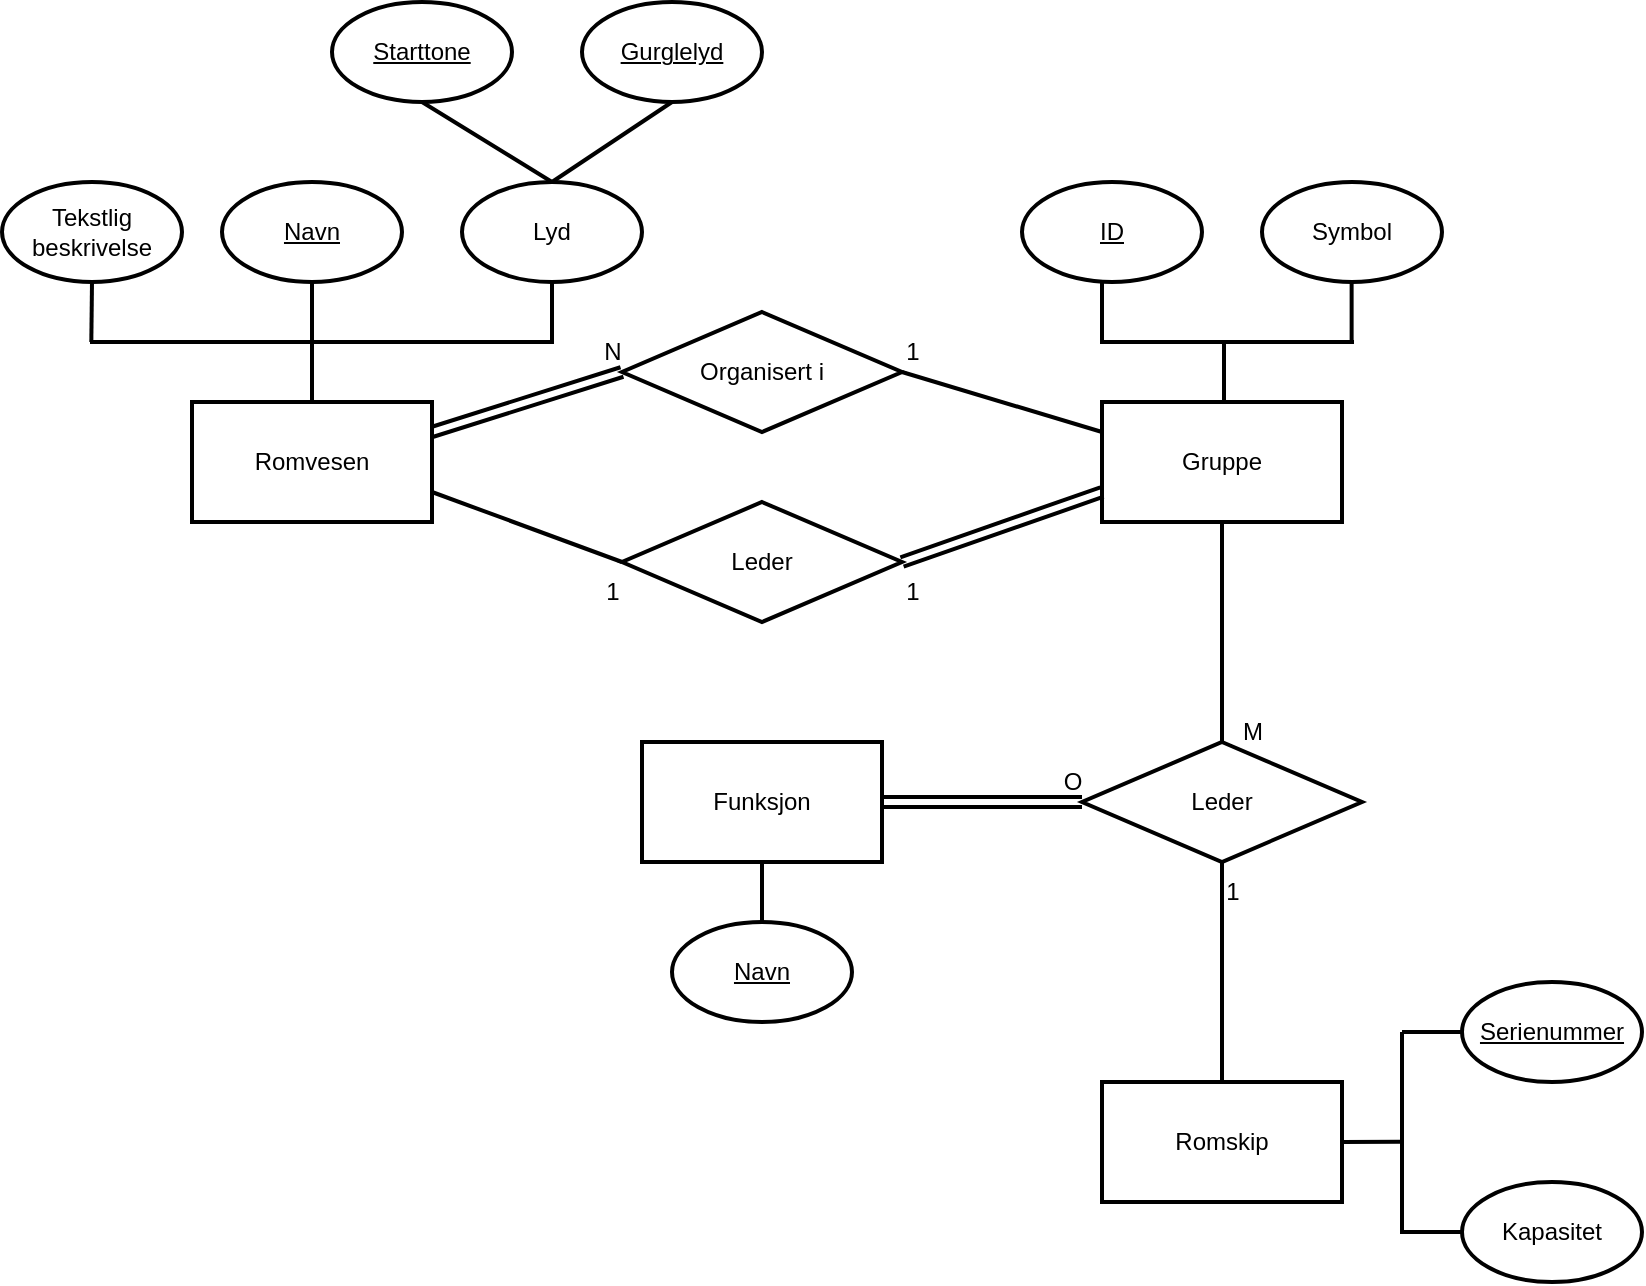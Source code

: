 <mxfile version="28.2.5">
  <diagram name="Page-1" id="pCYgH-z7AoQW0i-3GYdn">
    <mxGraphModel dx="1158" dy="782" grid="1" gridSize="10" guides="1" tooltips="1" connect="1" arrows="1" fold="1" page="1" pageScale="1" pageWidth="1169" pageHeight="827" background="light-dark(#FFFFFF,#FFFFFF)" math="0" shadow="0">
      <root>
        <mxCell id="0" />
        <mxCell id="1" parent="0" />
        <mxCell id="zbERB-9Pa8jt719Uoa9Z-1" value="&lt;span style=&quot;color: light-dark(rgb(0, 0, 0), rgb(0, 0, 0));&quot;&gt;Romvesen&lt;/span&gt;" style="rounded=0;whiteSpace=wrap;html=1;fillColor=none;strokeColor=light-dark(#000000,#000000);strokeWidth=2;fillStyle=auto;gradientColor=none;gradientDirection=north;" parent="1" vertex="1">
          <mxGeometry x="105" y="270" width="120" height="60" as="geometry" />
        </mxCell>
        <mxCell id="zbERB-9Pa8jt719Uoa9Z-2" value="&lt;span style=&quot;color: light-dark(rgb(0, 0, 0), rgb(0, 0, 0));&quot;&gt;Gruppe&lt;/span&gt;" style="rounded=0;whiteSpace=wrap;html=1;fillColor=none;strokeColor=light-dark(#000000,#000000);strokeWidth=2;fillStyle=auto;gradientColor=none;gradientDirection=north;" parent="1" vertex="1">
          <mxGeometry x="560" y="270" width="120" height="60" as="geometry" />
        </mxCell>
        <mxCell id="zbERB-9Pa8jt719Uoa9Z-3" value="&lt;span style=&quot;caret-color: rgb(0, 0, 0); color: light-dark(rgb(0, 0, 0), rgb(0, 0, 0));&quot;&gt;Lyd&lt;/span&gt;" style="ellipse;whiteSpace=wrap;html=1;rounded=0;fillStyle=auto;strokeColor=light-dark(#000000,#000000);strokeWidth=2;align=center;verticalAlign=middle;fontFamily=Helvetica;fontSize=12;fontColor=default;fillColor=none;gradientColor=none;gradientDirection=north;" parent="1" vertex="1">
          <mxGeometry x="240" y="160" width="90" height="50" as="geometry" />
        </mxCell>
        <mxCell id="zbERB-9Pa8jt719Uoa9Z-4" value="&lt;font&gt;&lt;span style=&quot;caret-color: rgb(237, 237, 237); color: light-dark(rgb(0, 0, 0), rgb(0, 0, 0));&quot;&gt;&lt;u&gt;Navn&lt;/u&gt;&lt;/span&gt;&lt;/font&gt;" style="ellipse;whiteSpace=wrap;html=1;rounded=0;fillStyle=auto;strokeColor=light-dark(#000000,#000000);strokeWidth=2;align=center;verticalAlign=middle;fontFamily=Helvetica;fontSize=12;fontColor=default;fillColor=none;gradientColor=none;gradientDirection=north;" parent="1" vertex="1">
          <mxGeometry x="120" y="160" width="90" height="50" as="geometry" />
        </mxCell>
        <mxCell id="zbERB-9Pa8jt719Uoa9Z-5" value="&lt;span style=&quot;color: light-dark(rgb(0, 0, 0), rgb(0, 0, 0));&quot;&gt;&lt;u&gt;Starttone&lt;/u&gt;&lt;/span&gt;" style="ellipse;whiteSpace=wrap;html=1;rounded=0;fillStyle=auto;strokeColor=light-dark(#000000,#000000);strokeWidth=2;align=center;verticalAlign=middle;fontFamily=Helvetica;fontSize=12;fontColor=default;fillColor=none;gradientColor=none;gradientDirection=north;" parent="1" vertex="1">
          <mxGeometry x="175" y="70" width="90" height="50" as="geometry" />
        </mxCell>
        <mxCell id="zbERB-9Pa8jt719Uoa9Z-6" value="&lt;span style=&quot;color: light-dark(rgb(0, 0, 0), rgb(0, 0, 0));&quot;&gt;&lt;u&gt;Gurglelyd&lt;/u&gt;&lt;/span&gt;" style="ellipse;whiteSpace=wrap;html=1;rounded=0;fillStyle=auto;strokeColor=light-dark(#000000,#000000);strokeWidth=2;align=center;verticalAlign=middle;fontFamily=Helvetica;fontSize=12;fontColor=default;fillColor=none;gradientColor=none;gradientDirection=north;" parent="1" vertex="1">
          <mxGeometry x="300" y="70" width="90" height="50" as="geometry" />
        </mxCell>
        <mxCell id="zbERB-9Pa8jt719Uoa9Z-7" value="" style="endArrow=none;html=1;rounded=0;fontFamily=Helvetica;fontSize=12;fontColor=default;strokeColor=light-dark(#000000,#000000);entryX=0.5;entryY=0;entryDx=0;entryDy=0;strokeWidth=2;" parent="1" target="zbERB-9Pa8jt719Uoa9Z-1" edge="1">
          <mxGeometry width="50" height="50" relative="1" as="geometry">
            <mxPoint x="165" y="240" as="sourcePoint" />
            <mxPoint x="650" y="370" as="targetPoint" />
          </mxGeometry>
        </mxCell>
        <mxCell id="zbERB-9Pa8jt719Uoa9Z-9" value="" style="endArrow=none;html=1;rounded=0;fontFamily=Helvetica;fontSize=12;fontColor=default;strokeColor=light-dark(#000000,#000000);strokeWidth=2;" parent="1" edge="1">
          <mxGeometry width="50" height="50" relative="1" as="geometry">
            <mxPoint x="54" y="240" as="sourcePoint" />
            <mxPoint x="286" y="240" as="targetPoint" />
          </mxGeometry>
        </mxCell>
        <mxCell id="zbERB-9Pa8jt719Uoa9Z-10" value="" style="endArrow=none;html=1;rounded=0;fontFamily=Helvetica;fontSize=12;fontColor=default;strokeColor=light-dark(#000000,#000000);entryX=0.5;entryY=1;entryDx=0;entryDy=0;strokeWidth=2;" parent="1" target="zbERB-9Pa8jt719Uoa9Z-4" edge="1">
          <mxGeometry width="50" height="50" relative="1" as="geometry">
            <mxPoint x="165" y="240" as="sourcePoint" />
            <mxPoint x="130" y="250" as="targetPoint" />
          </mxGeometry>
        </mxCell>
        <mxCell id="zbERB-9Pa8jt719Uoa9Z-11" value="" style="endArrow=none;html=1;rounded=0;fontFamily=Helvetica;fontSize=12;fontColor=default;strokeColor=light-dark(#000000,#000000);entryX=0.5;entryY=1;entryDx=0;entryDy=0;strokeWidth=2;" parent="1" target="zbERB-9Pa8jt719Uoa9Z-3" edge="1">
          <mxGeometry width="50" height="50" relative="1" as="geometry">
            <mxPoint x="285" y="240" as="sourcePoint" />
            <mxPoint x="280" y="210" as="targetPoint" />
          </mxGeometry>
        </mxCell>
        <mxCell id="zbERB-9Pa8jt719Uoa9Z-12" value="" style="endArrow=none;html=1;rounded=0;fontFamily=Helvetica;fontSize=12;fontColor=default;strokeColor=light-dark(#000000,#000000);entryX=0.5;entryY=1;entryDx=0;entryDy=0;strokeWidth=2;exitX=0.5;exitY=0;exitDx=0;exitDy=0;" parent="1" source="zbERB-9Pa8jt719Uoa9Z-3" target="zbERB-9Pa8jt719Uoa9Z-5" edge="1">
          <mxGeometry width="50" height="50" relative="1" as="geometry">
            <mxPoint x="260" y="160" as="sourcePoint" />
            <mxPoint x="260" y="130" as="targetPoint" />
          </mxGeometry>
        </mxCell>
        <mxCell id="zbERB-9Pa8jt719Uoa9Z-13" value="" style="endArrow=none;html=1;rounded=0;fontFamily=Helvetica;fontSize=12;fontColor=default;strokeColor=light-dark(#000000,#000000);entryX=0.5;entryY=1;entryDx=0;entryDy=0;strokeWidth=2;exitX=0.5;exitY=0;exitDx=0;exitDy=0;" parent="1" source="zbERB-9Pa8jt719Uoa9Z-3" target="zbERB-9Pa8jt719Uoa9Z-6" edge="1">
          <mxGeometry width="50" height="50" relative="1" as="geometry">
            <mxPoint x="300" y="160" as="sourcePoint" />
            <mxPoint x="300" y="130" as="targetPoint" />
          </mxGeometry>
        </mxCell>
        <mxCell id="zbERB-9Pa8jt719Uoa9Z-14" value="&lt;font&gt;&lt;span style=&quot;caret-color: rgb(237, 237, 237); color: light-dark(rgb(0, 0, 0), rgb(0, 0, 0));&quot;&gt;Tekstlig&lt;/span&gt;&lt;/font&gt;&lt;div&gt;&lt;font&gt;&lt;span style=&quot;caret-color: rgb(237, 237, 237); color: light-dark(rgb(0, 0, 0), rgb(0, 0, 0));&quot;&gt;beskrivelse&lt;/span&gt;&lt;/font&gt;&lt;/div&gt;" style="ellipse;whiteSpace=wrap;html=1;rounded=0;fillStyle=auto;strokeColor=light-dark(#000000,#000000);strokeWidth=2;align=center;verticalAlign=middle;fontFamily=Helvetica;fontSize=12;fontColor=default;fillColor=none;gradientColor=none;gradientDirection=north;" parent="1" vertex="1">
          <mxGeometry x="10" y="160" width="90" height="50" as="geometry" />
        </mxCell>
        <mxCell id="zbERB-9Pa8jt719Uoa9Z-15" value="" style="endArrow=none;html=1;rounded=0;fontFamily=Helvetica;fontSize=12;fontColor=default;strokeColor=light-dark(#000000,#000000);entryX=0.5;entryY=1;entryDx=0;entryDy=0;strokeWidth=2;" parent="1" target="zbERB-9Pa8jt719Uoa9Z-14" edge="1">
          <mxGeometry width="50" height="50" relative="1" as="geometry">
            <mxPoint x="54.66" y="240" as="sourcePoint" />
            <mxPoint x="54.66" y="210" as="targetPoint" />
          </mxGeometry>
        </mxCell>
        <mxCell id="zbERB-9Pa8jt719Uoa9Z-16" value="&lt;span style=&quot;color: light-dark(rgb(0, 0, 0), rgb(0, 0, 0));&quot;&gt;Organisert i&lt;/span&gt;" style="rhombus;whiteSpace=wrap;html=1;rounded=0;fillStyle=auto;strokeColor=light-dark(#000000,#000000);strokeWidth=2;align=center;verticalAlign=middle;fontFamily=Helvetica;fontSize=12;fontColor=default;labelBackgroundColor=none;fillColor=none;gradientColor=none;gradientDirection=north;" parent="1" vertex="1">
          <mxGeometry x="320" y="225" width="140" height="60" as="geometry" />
        </mxCell>
        <mxCell id="zbERB-9Pa8jt719Uoa9Z-18" value="" style="endArrow=none;html=1;rounded=0;fontFamily=Helvetica;fontSize=12;fontColor=default;strokeColor=light-dark(#000000,#000000);strokeWidth=2;exitX=1;exitY=0.5;exitDx=0;exitDy=0;entryX=0;entryY=0.25;entryDx=0;entryDy=0;" parent="1" source="zbERB-9Pa8jt719Uoa9Z-16" target="zbERB-9Pa8jt719Uoa9Z-2" edge="1">
          <mxGeometry width="50" height="50" relative="1" as="geometry">
            <mxPoint x="450" y="290" as="sourcePoint" />
            <mxPoint x="555" y="290" as="targetPoint" />
          </mxGeometry>
        </mxCell>
        <mxCell id="zbERB-9Pa8jt719Uoa9Z-19" value="&lt;font&gt;&lt;span style=&quot;caret-color: rgb(237, 237, 237); color: light-dark(rgb(0, 0, 0), rgb(0, 0, 0));&quot;&gt;&lt;u&gt;ID&lt;/u&gt;&lt;/span&gt;&lt;/font&gt;" style="ellipse;whiteSpace=wrap;html=1;rounded=0;fillStyle=auto;strokeColor=light-dark(#000000,#000000);strokeWidth=2;align=center;verticalAlign=middle;fontFamily=Helvetica;fontSize=12;fontColor=default;fillColor=none;gradientColor=none;gradientDirection=north;" parent="1" vertex="1">
          <mxGeometry x="520" y="160" width="90" height="50" as="geometry" />
        </mxCell>
        <mxCell id="zbERB-9Pa8jt719Uoa9Z-20" value="&lt;font&gt;&lt;span style=&quot;caret-color: rgb(237, 237, 237); color: light-dark(rgb(0, 0, 0), rgb(0, 0, 0));&quot;&gt;Symbol&lt;/span&gt;&lt;/font&gt;" style="ellipse;whiteSpace=wrap;html=1;rounded=0;fillStyle=auto;strokeColor=light-dark(#000000,#000000);strokeWidth=2;align=center;verticalAlign=middle;fontFamily=Helvetica;fontSize=12;fontColor=default;fillColor=none;gradientColor=none;gradientDirection=north;" parent="1" vertex="1">
          <mxGeometry x="640" y="160" width="90" height="50" as="geometry" />
        </mxCell>
        <mxCell id="zbERB-9Pa8jt719Uoa9Z-21" value="" style="endArrow=none;html=1;rounded=0;fontFamily=Helvetica;fontSize=12;fontColor=default;strokeColor=light-dark(#000000,#000000);entryX=0.5;entryY=0;entryDx=0;entryDy=0;strokeWidth=2;" parent="1" edge="1">
          <mxGeometry width="50" height="50" relative="1" as="geometry">
            <mxPoint x="621" y="240" as="sourcePoint" />
            <mxPoint x="621" y="270" as="targetPoint" />
          </mxGeometry>
        </mxCell>
        <mxCell id="zbERB-9Pa8jt719Uoa9Z-22" value="" style="endArrow=none;html=1;rounded=0;fontFamily=Helvetica;fontSize=12;fontColor=default;strokeColor=light-dark(#000000,#000000);strokeWidth=2;" parent="1" edge="1">
          <mxGeometry width="50" height="50" relative="1" as="geometry">
            <mxPoint x="559" y="240" as="sourcePoint" />
            <mxPoint x="686" y="240" as="targetPoint" />
          </mxGeometry>
        </mxCell>
        <mxCell id="zbERB-9Pa8jt719Uoa9Z-23" value="" style="endArrow=none;html=1;rounded=0;fontFamily=Helvetica;fontSize=12;fontColor=default;strokeColor=light-dark(#000000,#000000);entryX=0.5;entryY=0;entryDx=0;entryDy=0;strokeWidth=2;" parent="1" edge="1">
          <mxGeometry width="50" height="50" relative="1" as="geometry">
            <mxPoint x="684.81" y="210" as="sourcePoint" />
            <mxPoint x="684.81" y="240" as="targetPoint" />
          </mxGeometry>
        </mxCell>
        <mxCell id="zbERB-9Pa8jt719Uoa9Z-24" value="" style="endArrow=none;html=1;rounded=0;fontFamily=Helvetica;fontSize=12;fontColor=default;strokeColor=light-dark(#000000,#000000);entryX=0.5;entryY=0;entryDx=0;entryDy=0;strokeWidth=2;" parent="1" edge="1">
          <mxGeometry width="50" height="50" relative="1" as="geometry">
            <mxPoint x="560" y="210" as="sourcePoint" />
            <mxPoint x="560" y="240" as="targetPoint" />
          </mxGeometry>
        </mxCell>
        <mxCell id="zbERB-9Pa8jt719Uoa9Z-25" value="N" style="text;html=1;align=center;verticalAlign=middle;resizable=0;points=[];autosize=1;strokeColor=none;fillColor=none;fontFamily=Helvetica;fontSize=12;fontColor=light-dark(#000000,#000000);labelBackgroundColor=none;" parent="1" vertex="1">
          <mxGeometry x="300" y="230" width="30" height="30" as="geometry" />
        </mxCell>
        <mxCell id="zbERB-9Pa8jt719Uoa9Z-27" value="1" style="text;html=1;align=center;verticalAlign=middle;resizable=0;points=[];autosize=1;strokeColor=none;fillColor=none;fontFamily=Helvetica;fontSize=12;fontColor=light-dark(#000000,#000000);labelBackgroundColor=none;" parent="1" vertex="1">
          <mxGeometry x="450" y="230" width="30" height="30" as="geometry" />
        </mxCell>
        <mxCell id="zbERB-9Pa8jt719Uoa9Z-28" value="" style="shape=link;html=1;rounded=0;strokeColor=light-dark(#000000,#000000);strokeWidth=2;align=center;verticalAlign=middle;fontFamily=Helvetica;fontSize=12;fontColor=light-dark(#000000,#000000);labelBackgroundColor=none;autosize=1;resizable=0;endArrow=none;exitX=1;exitY=0.25;exitDx=0;exitDy=0;" parent="1" edge="1" source="zbERB-9Pa8jt719Uoa9Z-1">
          <mxGeometry width="100" relative="1" as="geometry">
            <mxPoint x="225" y="299.6" as="sourcePoint" />
            <mxPoint x="320" y="255" as="targetPoint" />
          </mxGeometry>
        </mxCell>
        <mxCell id="9Fz5FpGu6uilgyLrG5dk-4" value="&lt;span style=&quot;color: light-dark(rgb(0, 0, 0), rgb(0, 0, 0));&quot;&gt;Leder&lt;/span&gt;" style="rhombus;whiteSpace=wrap;html=1;rounded=0;fillStyle=auto;strokeColor=light-dark(#000000,#000000);strokeWidth=2;align=center;verticalAlign=middle;fontFamily=Helvetica;fontSize=12;fontColor=default;labelBackgroundColor=none;fillColor=none;gradientColor=none;gradientDirection=north;" vertex="1" parent="1">
          <mxGeometry x="320" y="320" width="140" height="60" as="geometry" />
        </mxCell>
        <mxCell id="9Fz5FpGu6uilgyLrG5dk-5" value="&lt;span style=&quot;color: light-dark(rgb(0, 0, 0), rgb(0, 0, 0));&quot;&gt;Leder&lt;/span&gt;" style="rhombus;whiteSpace=wrap;html=1;rounded=0;fillStyle=auto;strokeColor=light-dark(#000000,#000000);strokeWidth=2;align=center;verticalAlign=middle;fontFamily=Helvetica;fontSize=12;fontColor=default;labelBackgroundColor=none;fillColor=none;gradientColor=none;gradientDirection=north;" vertex="1" parent="1">
          <mxGeometry x="550" y="440" width="140" height="60" as="geometry" />
        </mxCell>
        <mxCell id="9Fz5FpGu6uilgyLrG5dk-13" style="edgeStyle=none;shape=connector;rounded=0;orthogonalLoop=1;jettySize=auto;html=1;exitX=1;exitY=0.5;exitDx=0;exitDy=0;strokeColor=light-dark(#000000,#000000);strokeWidth=2;align=center;verticalAlign=middle;fontFamily=Helvetica;fontSize=12;fontColor=light-dark(#000000,#000000);labelBackgroundColor=none;autosize=1;resizable=0;endArrow=none;" edge="1" parent="1" source="9Fz5FpGu6uilgyLrG5dk-6">
          <mxGeometry relative="1" as="geometry">
            <mxPoint x="710" y="639.905" as="targetPoint" />
          </mxGeometry>
        </mxCell>
        <mxCell id="9Fz5FpGu6uilgyLrG5dk-6" value="&lt;span style=&quot;color: light-dark(rgb(0, 0, 0), rgb(0, 0, 0));&quot;&gt;Romskip&lt;/span&gt;" style="rounded=0;whiteSpace=wrap;html=1;fillColor=none;strokeColor=light-dark(#000000,#000000);strokeWidth=2;fillStyle=auto;gradientColor=none;gradientDirection=north;" vertex="1" parent="1">
          <mxGeometry x="560" y="610" width="120" height="60" as="geometry" />
        </mxCell>
        <mxCell id="9Fz5FpGu6uilgyLrG5dk-10" value="" style="edgeStyle=none;shape=connector;rounded=0;orthogonalLoop=1;jettySize=auto;html=1;strokeColor=light-dark(#000000,#000000);strokeWidth=2;align=center;verticalAlign=middle;fontFamily=Helvetica;fontSize=12;fontColor=light-dark(#000000,#000000);labelBackgroundColor=none;autosize=1;resizable=0;endArrow=none;" edge="1" parent="1" source="9Fz5FpGu6uilgyLrG5dk-7" target="9Fz5FpGu6uilgyLrG5dk-8">
          <mxGeometry relative="1" as="geometry" />
        </mxCell>
        <mxCell id="9Fz5FpGu6uilgyLrG5dk-7" value="&lt;span style=&quot;color: light-dark(rgb(0, 0, 0), rgb(0, 0, 0));&quot;&gt;Funksjon&lt;/span&gt;" style="rounded=0;whiteSpace=wrap;html=1;fillColor=none;strokeColor=light-dark(#000000,#000000);strokeWidth=2;fillStyle=auto;gradientColor=none;gradientDirection=north;" vertex="1" parent="1">
          <mxGeometry x="330" y="440" width="120" height="60" as="geometry" />
        </mxCell>
        <mxCell id="9Fz5FpGu6uilgyLrG5dk-8" value="&lt;font&gt;&lt;span style=&quot;caret-color: rgb(237, 237, 237); color: light-dark(rgb(0, 0, 0), rgb(0, 0, 0));&quot;&gt;&lt;u&gt;Navn&lt;/u&gt;&lt;/span&gt;&lt;/font&gt;" style="ellipse;whiteSpace=wrap;html=1;rounded=0;fillStyle=auto;strokeColor=light-dark(#000000,#000000);strokeWidth=2;align=center;verticalAlign=middle;fontFamily=Helvetica;fontSize=12;fontColor=default;fillColor=none;gradientColor=none;gradientDirection=north;" vertex="1" parent="1">
          <mxGeometry x="345" y="530" width="90" height="50" as="geometry" />
        </mxCell>
        <mxCell id="9Fz5FpGu6uilgyLrG5dk-11" value="&lt;font&gt;&lt;span style=&quot;caret-color: rgb(237, 237, 237); color: light-dark(rgb(0, 0, 0), rgb(0, 0, 0));&quot;&gt;&lt;u&gt;Serienummer&lt;/u&gt;&lt;/span&gt;&lt;/font&gt;" style="ellipse;whiteSpace=wrap;html=1;rounded=0;fillStyle=auto;strokeColor=light-dark(#000000,#000000);strokeWidth=2;align=center;verticalAlign=middle;fontFamily=Helvetica;fontSize=12;fontColor=default;fillColor=none;gradientColor=none;gradientDirection=north;" vertex="1" parent="1">
          <mxGeometry x="740" y="560" width="90" height="50" as="geometry" />
        </mxCell>
        <mxCell id="9Fz5FpGu6uilgyLrG5dk-12" value="&lt;font&gt;&lt;span style=&quot;caret-color: rgb(237, 237, 237); color: light-dark(rgb(0, 0, 0), rgb(0, 0, 0));&quot;&gt;Kapasitet&lt;/span&gt;&lt;/font&gt;" style="ellipse;whiteSpace=wrap;html=1;rounded=0;fillStyle=auto;strokeColor=light-dark(#000000,#000000);strokeWidth=2;align=center;verticalAlign=middle;fontFamily=Helvetica;fontSize=12;fontColor=default;fillColor=none;gradientColor=none;gradientDirection=north;" vertex="1" parent="1">
          <mxGeometry x="740" y="660" width="90" height="50" as="geometry" />
        </mxCell>
        <mxCell id="9Fz5FpGu6uilgyLrG5dk-14" value="" style="edgeStyle=none;shape=connector;rounded=0;orthogonalLoop=1;jettySize=auto;html=1;strokeColor=light-dark(#000000,#000000);strokeWidth=2;align=center;verticalAlign=middle;fontFamily=Helvetica;fontSize=12;fontColor=light-dark(#000000,#000000);labelBackgroundColor=none;autosize=1;resizable=0;endArrow=none;" edge="1" parent="1">
          <mxGeometry relative="1" as="geometry">
            <mxPoint x="710" y="585" as="sourcePoint" />
            <mxPoint x="710" y="686" as="targetPoint" />
          </mxGeometry>
        </mxCell>
        <mxCell id="9Fz5FpGu6uilgyLrG5dk-15" value="" style="edgeStyle=none;shape=connector;rounded=0;orthogonalLoop=1;jettySize=auto;html=1;strokeColor=light-dark(#000000,#000000);strokeWidth=2;align=center;verticalAlign=middle;fontFamily=Helvetica;fontSize=12;fontColor=light-dark(#000000,#000000);labelBackgroundColor=none;autosize=1;resizable=0;endArrow=none;exitX=0;exitY=0.5;exitDx=0;exitDy=0;" edge="1" parent="1" source="9Fz5FpGu6uilgyLrG5dk-11">
          <mxGeometry relative="1" as="geometry">
            <mxPoint x="680" y="570" as="sourcePoint" />
            <mxPoint x="710" y="585" as="targetPoint" />
          </mxGeometry>
        </mxCell>
        <mxCell id="9Fz5FpGu6uilgyLrG5dk-16" value="" style="edgeStyle=none;shape=connector;rounded=0;orthogonalLoop=1;jettySize=auto;html=1;strokeColor=light-dark(#000000,#000000);strokeWidth=2;align=center;verticalAlign=middle;fontFamily=Helvetica;fontSize=12;fontColor=light-dark(#000000,#000000);labelBackgroundColor=none;autosize=1;resizable=0;endArrow=none;exitX=0;exitY=0.5;exitDx=0;exitDy=0;" edge="1" parent="1" source="9Fz5FpGu6uilgyLrG5dk-12">
          <mxGeometry relative="1" as="geometry">
            <mxPoint x="710" y="670" as="sourcePoint" />
            <mxPoint x="710" y="685" as="targetPoint" />
          </mxGeometry>
        </mxCell>
        <mxCell id="9Fz5FpGu6uilgyLrG5dk-17" value="" style="endArrow=none;html=1;rounded=0;fontFamily=Helvetica;fontSize=12;fontColor=default;strokeColor=light-dark(#000000,#000000);strokeWidth=2;exitX=0.5;exitY=1;exitDx=0;exitDy=0;entryX=0.5;entryY=0;entryDx=0;entryDy=0;" edge="1" parent="1" source="zbERB-9Pa8jt719Uoa9Z-2" target="9Fz5FpGu6uilgyLrG5dk-5">
          <mxGeometry width="50" height="50" relative="1" as="geometry">
            <mxPoint x="640" y="400" as="sourcePoint" />
            <mxPoint x="767" y="400" as="targetPoint" />
          </mxGeometry>
        </mxCell>
        <mxCell id="9Fz5FpGu6uilgyLrG5dk-18" value="" style="endArrow=none;html=1;rounded=0;fontFamily=Helvetica;fontSize=12;fontColor=default;strokeColor=light-dark(#000000,#000000);strokeWidth=2;exitX=0.5;exitY=1;exitDx=0;exitDy=0;entryX=0.5;entryY=0;entryDx=0;entryDy=0;" edge="1" parent="1" source="9Fz5FpGu6uilgyLrG5dk-5" target="9Fz5FpGu6uilgyLrG5dk-6">
          <mxGeometry width="50" height="50" relative="1" as="geometry">
            <mxPoint x="610" y="530" as="sourcePoint" />
            <mxPoint x="737" y="530" as="targetPoint" />
          </mxGeometry>
        </mxCell>
        <mxCell id="9Fz5FpGu6uilgyLrG5dk-20" value="1" style="text;html=1;align=center;verticalAlign=middle;resizable=0;points=[];autosize=1;strokeColor=none;fillColor=none;fontFamily=Helvetica;fontSize=12;fontColor=light-dark(#000000,#000000);labelBackgroundColor=none;" vertex="1" parent="1">
          <mxGeometry x="610" y="500" width="30" height="30" as="geometry" />
        </mxCell>
        <mxCell id="9Fz5FpGu6uilgyLrG5dk-21" value="M" style="text;html=1;align=center;verticalAlign=middle;resizable=0;points=[];autosize=1;strokeColor=none;fillColor=none;fontFamily=Helvetica;fontSize=12;fontColor=light-dark(#000000,#000000);labelBackgroundColor=none;" vertex="1" parent="1">
          <mxGeometry x="620" y="420" width="30" height="30" as="geometry" />
        </mxCell>
        <mxCell id="9Fz5FpGu6uilgyLrG5dk-22" value="O" style="text;html=1;align=center;verticalAlign=middle;resizable=0;points=[];autosize=1;strokeColor=none;fillColor=none;fontFamily=Helvetica;fontSize=12;fontColor=light-dark(#000000,#000000);labelBackgroundColor=none;" vertex="1" parent="1">
          <mxGeometry x="530" y="445" width="30" height="30" as="geometry" />
        </mxCell>
        <mxCell id="9Fz5FpGu6uilgyLrG5dk-23" value="" style="shape=link;html=1;rounded=0;strokeColor=light-dark(#000000,#000000);strokeWidth=2;align=center;verticalAlign=middle;fontFamily=Helvetica;fontSize=12;fontColor=light-dark(#000000,#000000);labelBackgroundColor=none;autosize=1;resizable=0;endArrow=none;entryX=1;entryY=0.5;entryDx=0;entryDy=0;exitX=0;exitY=0.75;exitDx=0;exitDy=0;" edge="1" parent="1" source="zbERB-9Pa8jt719Uoa9Z-2" target="9Fz5FpGu6uilgyLrG5dk-4">
          <mxGeometry width="100" relative="1" as="geometry">
            <mxPoint x="230" y="395" as="sourcePoint" />
            <mxPoint x="325" y="380" as="targetPoint" />
          </mxGeometry>
        </mxCell>
        <mxCell id="9Fz5FpGu6uilgyLrG5dk-24" value="" style="shape=link;html=1;rounded=0;strokeColor=light-dark(#000000,#000000);strokeWidth=2;align=center;verticalAlign=middle;fontFamily=Helvetica;fontSize=12;fontColor=light-dark(#000000,#000000);labelBackgroundColor=none;autosize=1;resizable=0;endArrow=none;entryX=0;entryY=0.5;entryDx=0;entryDy=0;exitX=1;exitY=0.5;exitDx=0;exitDy=0;" edge="1" parent="1" source="9Fz5FpGu6uilgyLrG5dk-7" target="9Fz5FpGu6uilgyLrG5dk-5">
          <mxGeometry width="100" relative="1" as="geometry">
            <mxPoint x="500" y="485" as="sourcePoint" />
            <mxPoint x="595" y="470" as="targetPoint" />
          </mxGeometry>
        </mxCell>
        <mxCell id="9Fz5FpGu6uilgyLrG5dk-25" value="" style="endArrow=none;html=1;rounded=0;fontFamily=Helvetica;fontSize=12;fontColor=default;strokeColor=light-dark(#000000,#000000);strokeWidth=2;exitX=1;exitY=0.75;exitDx=0;exitDy=0;entryX=0;entryY=0.5;entryDx=0;entryDy=0;" edge="1" parent="1" source="zbERB-9Pa8jt719Uoa9Z-1" target="9Fz5FpGu6uilgyLrG5dk-4">
          <mxGeometry width="50" height="50" relative="1" as="geometry">
            <mxPoint x="260" y="330" as="sourcePoint" />
            <mxPoint x="360" y="345" as="targetPoint" />
          </mxGeometry>
        </mxCell>
        <mxCell id="9Fz5FpGu6uilgyLrG5dk-26" value="1" style="text;html=1;align=center;verticalAlign=middle;resizable=0;points=[];autosize=1;strokeColor=none;fillColor=none;fontFamily=Helvetica;fontSize=12;fontColor=light-dark(#000000,#000000);labelBackgroundColor=none;" vertex="1" parent="1">
          <mxGeometry x="300" y="350" width="30" height="30" as="geometry" />
        </mxCell>
        <mxCell id="9Fz5FpGu6uilgyLrG5dk-27" value="1" style="text;html=1;align=center;verticalAlign=middle;resizable=0;points=[];autosize=1;strokeColor=none;fillColor=none;fontFamily=Helvetica;fontSize=12;fontColor=light-dark(#000000,#000000);labelBackgroundColor=none;" vertex="1" parent="1">
          <mxGeometry x="450" y="350" width="30" height="30" as="geometry" />
        </mxCell>
      </root>
    </mxGraphModel>
  </diagram>
</mxfile>
